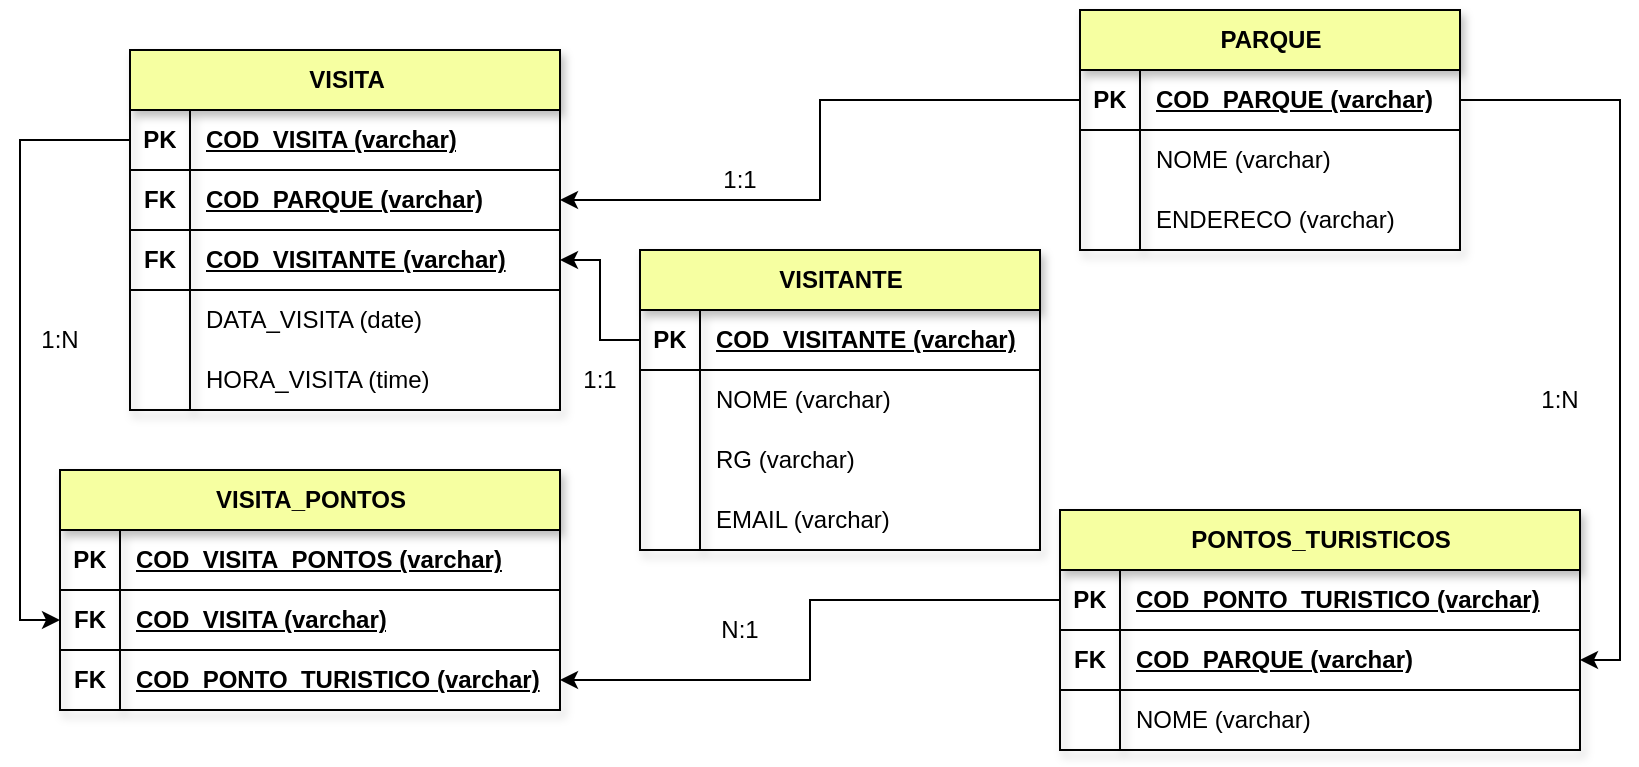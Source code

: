 <mxfile version="21.7.5" type="device">
  <diagram id="R2lEEEUBdFMjLlhIrx00" name="Page-1">
    <mxGraphModel dx="1753" dy="1497" grid="1" gridSize="10" guides="1" tooltips="1" connect="1" arrows="1" fold="1" page="1" pageScale="1" pageWidth="850" pageHeight="1100" math="0" shadow="0" extFonts="Permanent Marker^https://fonts.googleapis.com/css?family=Permanent+Marker">
      <root>
        <mxCell id="0" />
        <mxCell id="1" parent="0" />
        <mxCell id="EZXmPWkJIfoXY4UeKL8Z-136" value="VISITA" style="shape=table;startSize=30;container=1;collapsible=1;childLayout=tableLayout;fixedRows=1;rowLines=0;fontStyle=1;align=center;resizeLast=1;html=1;fillColor=#F6FFA1;shadow=1;" vertex="1" parent="1">
          <mxGeometry x="15" y="-30" width="215" height="180" as="geometry" />
        </mxCell>
        <mxCell id="EZXmPWkJIfoXY4UeKL8Z-152" value="" style="shape=tableRow;horizontal=0;startSize=0;swimlaneHead=0;swimlaneBody=0;fillColor=none;collapsible=0;dropTarget=0;points=[[0,0.5],[1,0.5]];portConstraint=eastwest;top=0;left=0;right=0;bottom=1;" vertex="1" parent="EZXmPWkJIfoXY4UeKL8Z-136">
          <mxGeometry y="30" width="215" height="30" as="geometry" />
        </mxCell>
        <mxCell id="EZXmPWkJIfoXY4UeKL8Z-153" value="PK" style="shape=partialRectangle;connectable=0;fillColor=none;top=0;left=0;bottom=0;right=0;fontStyle=1;overflow=hidden;whiteSpace=wrap;html=1;" vertex="1" parent="EZXmPWkJIfoXY4UeKL8Z-152">
          <mxGeometry width="30" height="30" as="geometry">
            <mxRectangle width="30" height="30" as="alternateBounds" />
          </mxGeometry>
        </mxCell>
        <mxCell id="EZXmPWkJIfoXY4UeKL8Z-154" value="COD_VISITA (varchar)" style="shape=partialRectangle;connectable=0;fillColor=none;top=0;left=0;bottom=0;right=0;align=left;spacingLeft=6;fontStyle=5;overflow=hidden;whiteSpace=wrap;html=1;" vertex="1" parent="EZXmPWkJIfoXY4UeKL8Z-152">
          <mxGeometry x="30" width="185" height="30" as="geometry">
            <mxRectangle width="185" height="30" as="alternateBounds" />
          </mxGeometry>
        </mxCell>
        <mxCell id="EZXmPWkJIfoXY4UeKL8Z-137" value="" style="shape=tableRow;horizontal=0;startSize=0;swimlaneHead=0;swimlaneBody=0;fillColor=none;collapsible=0;dropTarget=0;points=[[0,0.5],[1,0.5]];portConstraint=eastwest;top=0;left=0;right=0;bottom=1;" vertex="1" parent="EZXmPWkJIfoXY4UeKL8Z-136">
          <mxGeometry y="60" width="215" height="30" as="geometry" />
        </mxCell>
        <mxCell id="EZXmPWkJIfoXY4UeKL8Z-138" value="FK" style="shape=partialRectangle;connectable=0;fillColor=none;top=0;left=0;bottom=0;right=0;fontStyle=1;overflow=hidden;whiteSpace=wrap;html=1;" vertex="1" parent="EZXmPWkJIfoXY4UeKL8Z-137">
          <mxGeometry width="30" height="30" as="geometry">
            <mxRectangle width="30" height="30" as="alternateBounds" />
          </mxGeometry>
        </mxCell>
        <mxCell id="EZXmPWkJIfoXY4UeKL8Z-139" value="COD_PARQUE (varchar)" style="shape=partialRectangle;connectable=0;fillColor=none;top=0;left=0;bottom=0;right=0;align=left;spacingLeft=6;fontStyle=5;overflow=hidden;whiteSpace=wrap;html=1;" vertex="1" parent="EZXmPWkJIfoXY4UeKL8Z-137">
          <mxGeometry x="30" width="185" height="30" as="geometry">
            <mxRectangle width="185" height="30" as="alternateBounds" />
          </mxGeometry>
        </mxCell>
        <mxCell id="EZXmPWkJIfoXY4UeKL8Z-158" value="" style="shape=tableRow;horizontal=0;startSize=0;swimlaneHead=0;swimlaneBody=0;fillColor=none;collapsible=0;dropTarget=0;points=[[0,0.5],[1,0.5]];portConstraint=eastwest;top=0;left=0;right=0;bottom=1;" vertex="1" parent="EZXmPWkJIfoXY4UeKL8Z-136">
          <mxGeometry y="90" width="215" height="30" as="geometry" />
        </mxCell>
        <mxCell id="EZXmPWkJIfoXY4UeKL8Z-159" value="FK" style="shape=partialRectangle;connectable=0;fillColor=none;top=0;left=0;bottom=0;right=0;fontStyle=1;overflow=hidden;whiteSpace=wrap;html=1;" vertex="1" parent="EZXmPWkJIfoXY4UeKL8Z-158">
          <mxGeometry width="30" height="30" as="geometry">
            <mxRectangle width="30" height="30" as="alternateBounds" />
          </mxGeometry>
        </mxCell>
        <mxCell id="EZXmPWkJIfoXY4UeKL8Z-160" value="COD_VISITANTE (varchar)" style="shape=partialRectangle;connectable=0;fillColor=none;top=0;left=0;bottom=0;right=0;align=left;spacingLeft=6;fontStyle=5;overflow=hidden;whiteSpace=wrap;html=1;" vertex="1" parent="EZXmPWkJIfoXY4UeKL8Z-158">
          <mxGeometry x="30" width="185" height="30" as="geometry">
            <mxRectangle width="185" height="30" as="alternateBounds" />
          </mxGeometry>
        </mxCell>
        <mxCell id="EZXmPWkJIfoXY4UeKL8Z-140" value="" style="shape=tableRow;horizontal=0;startSize=0;swimlaneHead=0;swimlaneBody=0;fillColor=none;collapsible=0;dropTarget=0;points=[[0,0.5],[1,0.5]];portConstraint=eastwest;top=0;left=0;right=0;bottom=0;" vertex="1" parent="EZXmPWkJIfoXY4UeKL8Z-136">
          <mxGeometry y="120" width="215" height="30" as="geometry" />
        </mxCell>
        <mxCell id="EZXmPWkJIfoXY4UeKL8Z-141" value="" style="shape=partialRectangle;connectable=0;fillColor=none;top=0;left=0;bottom=0;right=0;editable=1;overflow=hidden;whiteSpace=wrap;html=1;" vertex="1" parent="EZXmPWkJIfoXY4UeKL8Z-140">
          <mxGeometry width="30" height="30" as="geometry">
            <mxRectangle width="30" height="30" as="alternateBounds" />
          </mxGeometry>
        </mxCell>
        <mxCell id="EZXmPWkJIfoXY4UeKL8Z-142" value="DATA_VISITA (date)" style="shape=partialRectangle;connectable=0;fillColor=none;top=0;left=0;bottom=0;right=0;align=left;spacingLeft=6;overflow=hidden;whiteSpace=wrap;html=1;" vertex="1" parent="EZXmPWkJIfoXY4UeKL8Z-140">
          <mxGeometry x="30" width="185" height="30" as="geometry">
            <mxRectangle width="185" height="30" as="alternateBounds" />
          </mxGeometry>
        </mxCell>
        <mxCell id="EZXmPWkJIfoXY4UeKL8Z-143" value="" style="shape=tableRow;horizontal=0;startSize=0;swimlaneHead=0;swimlaneBody=0;fillColor=none;collapsible=0;dropTarget=0;points=[[0,0.5],[1,0.5]];portConstraint=eastwest;top=0;left=0;right=0;bottom=0;" vertex="1" parent="EZXmPWkJIfoXY4UeKL8Z-136">
          <mxGeometry y="150" width="215" height="30" as="geometry" />
        </mxCell>
        <mxCell id="EZXmPWkJIfoXY4UeKL8Z-144" value="" style="shape=partialRectangle;connectable=0;fillColor=none;top=0;left=0;bottom=0;right=0;editable=1;overflow=hidden;whiteSpace=wrap;html=1;" vertex="1" parent="EZXmPWkJIfoXY4UeKL8Z-143">
          <mxGeometry width="30" height="30" as="geometry">
            <mxRectangle width="30" height="30" as="alternateBounds" />
          </mxGeometry>
        </mxCell>
        <mxCell id="EZXmPWkJIfoXY4UeKL8Z-145" value="HORA_VISITA (time)" style="shape=partialRectangle;connectable=0;fillColor=none;top=0;left=0;bottom=0;right=0;align=left;spacingLeft=6;overflow=hidden;whiteSpace=wrap;html=1;" vertex="1" parent="EZXmPWkJIfoXY4UeKL8Z-143">
          <mxGeometry x="30" width="185" height="30" as="geometry">
            <mxRectangle width="185" height="30" as="alternateBounds" />
          </mxGeometry>
        </mxCell>
        <mxCell id="EZXmPWkJIfoXY4UeKL8Z-236" value="VISITANTE" style="shape=table;startSize=30;container=1;collapsible=1;childLayout=tableLayout;fixedRows=1;rowLines=0;fontStyle=1;align=center;resizeLast=1;html=1;fillColor=#F6FFA1;shadow=1;" vertex="1" parent="1">
          <mxGeometry x="270" y="70" width="200" height="150" as="geometry" />
        </mxCell>
        <mxCell id="EZXmPWkJIfoXY4UeKL8Z-237" value="" style="shape=tableRow;horizontal=0;startSize=0;swimlaneHead=0;swimlaneBody=0;fillColor=none;collapsible=0;dropTarget=0;points=[[0,0.5],[1,0.5]];portConstraint=eastwest;top=0;left=0;right=0;bottom=1;" vertex="1" parent="EZXmPWkJIfoXY4UeKL8Z-236">
          <mxGeometry y="30" width="200" height="30" as="geometry" />
        </mxCell>
        <mxCell id="EZXmPWkJIfoXY4UeKL8Z-238" value="PK" style="shape=partialRectangle;connectable=0;fillColor=none;top=0;left=0;bottom=0;right=0;fontStyle=1;overflow=hidden;whiteSpace=wrap;html=1;" vertex="1" parent="EZXmPWkJIfoXY4UeKL8Z-237">
          <mxGeometry width="30" height="30" as="geometry">
            <mxRectangle width="30" height="30" as="alternateBounds" />
          </mxGeometry>
        </mxCell>
        <mxCell id="EZXmPWkJIfoXY4UeKL8Z-239" value="COD_VISITANTE (varchar)" style="shape=partialRectangle;connectable=0;fillColor=none;top=0;left=0;bottom=0;right=0;align=left;spacingLeft=6;fontStyle=5;overflow=hidden;whiteSpace=wrap;html=1;" vertex="1" parent="EZXmPWkJIfoXY4UeKL8Z-237">
          <mxGeometry x="30" width="170" height="30" as="geometry">
            <mxRectangle width="170" height="30" as="alternateBounds" />
          </mxGeometry>
        </mxCell>
        <mxCell id="EZXmPWkJIfoXY4UeKL8Z-246" value="" style="shape=tableRow;horizontal=0;startSize=0;swimlaneHead=0;swimlaneBody=0;fillColor=none;collapsible=0;dropTarget=0;points=[[0,0.5],[1,0.5]];portConstraint=eastwest;top=0;left=0;right=0;bottom=0;" vertex="1" parent="EZXmPWkJIfoXY4UeKL8Z-236">
          <mxGeometry y="60" width="200" height="30" as="geometry" />
        </mxCell>
        <mxCell id="EZXmPWkJIfoXY4UeKL8Z-247" value="" style="shape=partialRectangle;connectable=0;fillColor=none;top=0;left=0;bottom=0;right=0;editable=1;overflow=hidden;whiteSpace=wrap;html=1;" vertex="1" parent="EZXmPWkJIfoXY4UeKL8Z-246">
          <mxGeometry width="30" height="30" as="geometry">
            <mxRectangle width="30" height="30" as="alternateBounds" />
          </mxGeometry>
        </mxCell>
        <mxCell id="EZXmPWkJIfoXY4UeKL8Z-248" value="NOME (varchar)&amp;nbsp;" style="shape=partialRectangle;connectable=0;fillColor=none;top=0;left=0;bottom=0;right=0;align=left;spacingLeft=6;overflow=hidden;whiteSpace=wrap;html=1;" vertex="1" parent="EZXmPWkJIfoXY4UeKL8Z-246">
          <mxGeometry x="30" width="170" height="30" as="geometry">
            <mxRectangle width="170" height="30" as="alternateBounds" />
          </mxGeometry>
        </mxCell>
        <mxCell id="EZXmPWkJIfoXY4UeKL8Z-249" value="" style="shape=tableRow;horizontal=0;startSize=0;swimlaneHead=0;swimlaneBody=0;fillColor=none;collapsible=0;dropTarget=0;points=[[0,0.5],[1,0.5]];portConstraint=eastwest;top=0;left=0;right=0;bottom=0;" vertex="1" parent="EZXmPWkJIfoXY4UeKL8Z-236">
          <mxGeometry y="90" width="200" height="30" as="geometry" />
        </mxCell>
        <mxCell id="EZXmPWkJIfoXY4UeKL8Z-250" value="" style="shape=partialRectangle;connectable=0;fillColor=none;top=0;left=0;bottom=0;right=0;editable=1;overflow=hidden;whiteSpace=wrap;html=1;" vertex="1" parent="EZXmPWkJIfoXY4UeKL8Z-249">
          <mxGeometry width="30" height="30" as="geometry">
            <mxRectangle width="30" height="30" as="alternateBounds" />
          </mxGeometry>
        </mxCell>
        <mxCell id="EZXmPWkJIfoXY4UeKL8Z-251" value="RG (varchar)" style="shape=partialRectangle;connectable=0;fillColor=none;top=0;left=0;bottom=0;right=0;align=left;spacingLeft=6;overflow=hidden;whiteSpace=wrap;html=1;" vertex="1" parent="EZXmPWkJIfoXY4UeKL8Z-249">
          <mxGeometry x="30" width="170" height="30" as="geometry">
            <mxRectangle width="170" height="30" as="alternateBounds" />
          </mxGeometry>
        </mxCell>
        <mxCell id="EZXmPWkJIfoXY4UeKL8Z-252" value="" style="shape=tableRow;horizontal=0;startSize=0;swimlaneHead=0;swimlaneBody=0;fillColor=none;collapsible=0;dropTarget=0;points=[[0,0.5],[1,0.5]];portConstraint=eastwest;top=0;left=0;right=0;bottom=0;" vertex="1" parent="EZXmPWkJIfoXY4UeKL8Z-236">
          <mxGeometry y="120" width="200" height="30" as="geometry" />
        </mxCell>
        <mxCell id="EZXmPWkJIfoXY4UeKL8Z-253" value="" style="shape=partialRectangle;connectable=0;fillColor=none;top=0;left=0;bottom=0;right=0;editable=1;overflow=hidden;whiteSpace=wrap;html=1;" vertex="1" parent="EZXmPWkJIfoXY4UeKL8Z-252">
          <mxGeometry width="30" height="30" as="geometry">
            <mxRectangle width="30" height="30" as="alternateBounds" />
          </mxGeometry>
        </mxCell>
        <mxCell id="EZXmPWkJIfoXY4UeKL8Z-254" value="EMAIL (varchar)" style="shape=partialRectangle;connectable=0;fillColor=none;top=0;left=0;bottom=0;right=0;align=left;spacingLeft=6;overflow=hidden;whiteSpace=wrap;html=1;" vertex="1" parent="EZXmPWkJIfoXY4UeKL8Z-252">
          <mxGeometry x="30" width="170" height="30" as="geometry">
            <mxRectangle width="170" height="30" as="alternateBounds" />
          </mxGeometry>
        </mxCell>
        <mxCell id="EZXmPWkJIfoXY4UeKL8Z-257" value="PARQUE" style="shape=table;startSize=30;container=1;collapsible=1;childLayout=tableLayout;fixedRows=1;rowLines=0;fontStyle=1;align=center;resizeLast=1;html=1;fillColor=#F6FFA1;shadow=1;" vertex="1" parent="1">
          <mxGeometry x="490" y="-50" width="190" height="120" as="geometry" />
        </mxCell>
        <mxCell id="EZXmPWkJIfoXY4UeKL8Z-258" value="" style="shape=tableRow;horizontal=0;startSize=0;swimlaneHead=0;swimlaneBody=0;fillColor=none;collapsible=0;dropTarget=0;points=[[0,0.5],[1,0.5]];portConstraint=eastwest;top=0;left=0;right=0;bottom=1;" vertex="1" parent="EZXmPWkJIfoXY4UeKL8Z-257">
          <mxGeometry y="30" width="190" height="30" as="geometry" />
        </mxCell>
        <mxCell id="EZXmPWkJIfoXY4UeKL8Z-259" value="PK" style="shape=partialRectangle;connectable=0;fillColor=none;top=0;left=0;bottom=0;right=0;fontStyle=1;overflow=hidden;whiteSpace=wrap;html=1;" vertex="1" parent="EZXmPWkJIfoXY4UeKL8Z-258">
          <mxGeometry width="30" height="30" as="geometry">
            <mxRectangle width="30" height="30" as="alternateBounds" />
          </mxGeometry>
        </mxCell>
        <mxCell id="EZXmPWkJIfoXY4UeKL8Z-260" value="COD_PARQUE (varchar)" style="shape=partialRectangle;connectable=0;fillColor=none;top=0;left=0;bottom=0;right=0;align=left;spacingLeft=6;fontStyle=5;overflow=hidden;whiteSpace=wrap;html=1;" vertex="1" parent="EZXmPWkJIfoXY4UeKL8Z-258">
          <mxGeometry x="30" width="160" height="30" as="geometry">
            <mxRectangle width="160" height="30" as="alternateBounds" />
          </mxGeometry>
        </mxCell>
        <mxCell id="EZXmPWkJIfoXY4UeKL8Z-261" value="" style="shape=tableRow;horizontal=0;startSize=0;swimlaneHead=0;swimlaneBody=0;fillColor=none;collapsible=0;dropTarget=0;points=[[0,0.5],[1,0.5]];portConstraint=eastwest;top=0;left=0;right=0;bottom=0;" vertex="1" parent="EZXmPWkJIfoXY4UeKL8Z-257">
          <mxGeometry y="60" width="190" height="30" as="geometry" />
        </mxCell>
        <mxCell id="EZXmPWkJIfoXY4UeKL8Z-262" value="" style="shape=partialRectangle;connectable=0;fillColor=none;top=0;left=0;bottom=0;right=0;editable=1;overflow=hidden;whiteSpace=wrap;html=1;" vertex="1" parent="EZXmPWkJIfoXY4UeKL8Z-261">
          <mxGeometry width="30" height="30" as="geometry">
            <mxRectangle width="30" height="30" as="alternateBounds" />
          </mxGeometry>
        </mxCell>
        <mxCell id="EZXmPWkJIfoXY4UeKL8Z-263" value="NOME (varchar)" style="shape=partialRectangle;connectable=0;fillColor=none;top=0;left=0;bottom=0;right=0;align=left;spacingLeft=6;overflow=hidden;whiteSpace=wrap;html=1;" vertex="1" parent="EZXmPWkJIfoXY4UeKL8Z-261">
          <mxGeometry x="30" width="160" height="30" as="geometry">
            <mxRectangle width="160" height="30" as="alternateBounds" />
          </mxGeometry>
        </mxCell>
        <mxCell id="EZXmPWkJIfoXY4UeKL8Z-264" value="" style="shape=tableRow;horizontal=0;startSize=0;swimlaneHead=0;swimlaneBody=0;fillColor=none;collapsible=0;dropTarget=0;points=[[0,0.5],[1,0.5]];portConstraint=eastwest;top=0;left=0;right=0;bottom=0;" vertex="1" parent="EZXmPWkJIfoXY4UeKL8Z-257">
          <mxGeometry y="90" width="190" height="30" as="geometry" />
        </mxCell>
        <mxCell id="EZXmPWkJIfoXY4UeKL8Z-265" value="" style="shape=partialRectangle;connectable=0;fillColor=none;top=0;left=0;bottom=0;right=0;editable=1;overflow=hidden;whiteSpace=wrap;html=1;" vertex="1" parent="EZXmPWkJIfoXY4UeKL8Z-264">
          <mxGeometry width="30" height="30" as="geometry">
            <mxRectangle width="30" height="30" as="alternateBounds" />
          </mxGeometry>
        </mxCell>
        <mxCell id="EZXmPWkJIfoXY4UeKL8Z-266" value="ENDERECO (varchar)" style="shape=partialRectangle;connectable=0;fillColor=none;top=0;left=0;bottom=0;right=0;align=left;spacingLeft=6;overflow=hidden;whiteSpace=wrap;html=1;" vertex="1" parent="EZXmPWkJIfoXY4UeKL8Z-264">
          <mxGeometry x="30" width="160" height="30" as="geometry">
            <mxRectangle width="160" height="30" as="alternateBounds" />
          </mxGeometry>
        </mxCell>
        <mxCell id="EZXmPWkJIfoXY4UeKL8Z-270" value="PONTOS_TURISTICOS" style="shape=table;startSize=30;container=1;collapsible=1;childLayout=tableLayout;fixedRows=1;rowLines=0;fontStyle=1;align=center;resizeLast=1;html=1;fillColor=#F6FFA1;shadow=1;" vertex="1" parent="1">
          <mxGeometry x="480" y="200" width="260" height="120" as="geometry" />
        </mxCell>
        <mxCell id="EZXmPWkJIfoXY4UeKL8Z-271" value="" style="shape=tableRow;horizontal=0;startSize=0;swimlaneHead=0;swimlaneBody=0;fillColor=none;collapsible=0;dropTarget=0;points=[[0,0.5],[1,0.5]];portConstraint=eastwest;top=0;left=0;right=0;bottom=1;" vertex="1" parent="EZXmPWkJIfoXY4UeKL8Z-270">
          <mxGeometry y="30" width="260" height="30" as="geometry" />
        </mxCell>
        <mxCell id="EZXmPWkJIfoXY4UeKL8Z-272" value="PK" style="shape=partialRectangle;connectable=0;fillColor=none;top=0;left=0;bottom=0;right=0;fontStyle=1;overflow=hidden;whiteSpace=wrap;html=1;" vertex="1" parent="EZXmPWkJIfoXY4UeKL8Z-271">
          <mxGeometry width="30" height="30" as="geometry">
            <mxRectangle width="30" height="30" as="alternateBounds" />
          </mxGeometry>
        </mxCell>
        <mxCell id="EZXmPWkJIfoXY4UeKL8Z-273" value="COD_PONTO_TURISTICO (varchar)" style="shape=partialRectangle;connectable=0;fillColor=none;top=0;left=0;bottom=0;right=0;align=left;spacingLeft=6;fontStyle=5;overflow=hidden;whiteSpace=wrap;html=1;" vertex="1" parent="EZXmPWkJIfoXY4UeKL8Z-271">
          <mxGeometry x="30" width="230" height="30" as="geometry">
            <mxRectangle width="230" height="30" as="alternateBounds" />
          </mxGeometry>
        </mxCell>
        <mxCell id="EZXmPWkJIfoXY4UeKL8Z-280" value="" style="shape=tableRow;horizontal=0;startSize=0;swimlaneHead=0;swimlaneBody=0;fillColor=none;collapsible=0;dropTarget=0;points=[[0,0.5],[1,0.5]];portConstraint=eastwest;top=0;left=0;right=0;bottom=1;" vertex="1" parent="EZXmPWkJIfoXY4UeKL8Z-270">
          <mxGeometry y="60" width="260" height="30" as="geometry" />
        </mxCell>
        <mxCell id="EZXmPWkJIfoXY4UeKL8Z-281" value="FK" style="shape=partialRectangle;connectable=0;fillColor=none;top=0;left=0;bottom=0;right=0;fontStyle=1;overflow=hidden;whiteSpace=wrap;html=1;" vertex="1" parent="EZXmPWkJIfoXY4UeKL8Z-280">
          <mxGeometry width="30" height="30" as="geometry">
            <mxRectangle width="30" height="30" as="alternateBounds" />
          </mxGeometry>
        </mxCell>
        <mxCell id="EZXmPWkJIfoXY4UeKL8Z-282" value="COD_PARQUE (varchar)" style="shape=partialRectangle;connectable=0;fillColor=none;top=0;left=0;bottom=0;right=0;align=left;spacingLeft=6;fontStyle=5;overflow=hidden;whiteSpace=wrap;html=1;" vertex="1" parent="EZXmPWkJIfoXY4UeKL8Z-280">
          <mxGeometry x="30" width="230" height="30" as="geometry">
            <mxRectangle width="230" height="30" as="alternateBounds" />
          </mxGeometry>
        </mxCell>
        <mxCell id="EZXmPWkJIfoXY4UeKL8Z-274" value="" style="shape=tableRow;horizontal=0;startSize=0;swimlaneHead=0;swimlaneBody=0;fillColor=none;collapsible=0;dropTarget=0;points=[[0,0.5],[1,0.5]];portConstraint=eastwest;top=0;left=0;right=0;bottom=0;" vertex="1" parent="EZXmPWkJIfoXY4UeKL8Z-270">
          <mxGeometry y="90" width="260" height="30" as="geometry" />
        </mxCell>
        <mxCell id="EZXmPWkJIfoXY4UeKL8Z-275" value="" style="shape=partialRectangle;connectable=0;fillColor=none;top=0;left=0;bottom=0;right=0;editable=1;overflow=hidden;whiteSpace=wrap;html=1;" vertex="1" parent="EZXmPWkJIfoXY4UeKL8Z-274">
          <mxGeometry width="30" height="30" as="geometry">
            <mxRectangle width="30" height="30" as="alternateBounds" />
          </mxGeometry>
        </mxCell>
        <mxCell id="EZXmPWkJIfoXY4UeKL8Z-276" value="NOME (varchar)" style="shape=partialRectangle;connectable=0;fillColor=none;top=0;left=0;bottom=0;right=0;align=left;spacingLeft=6;overflow=hidden;whiteSpace=wrap;html=1;" vertex="1" parent="EZXmPWkJIfoXY4UeKL8Z-274">
          <mxGeometry x="30" width="230" height="30" as="geometry">
            <mxRectangle width="230" height="30" as="alternateBounds" />
          </mxGeometry>
        </mxCell>
        <mxCell id="EZXmPWkJIfoXY4UeKL8Z-283" style="edgeStyle=orthogonalEdgeStyle;rounded=0;orthogonalLoop=1;jettySize=auto;html=1;entryX=1;entryY=0.5;entryDx=0;entryDy=0;" edge="1" parent="1" source="EZXmPWkJIfoXY4UeKL8Z-258" target="EZXmPWkJIfoXY4UeKL8Z-280">
          <mxGeometry relative="1" as="geometry" />
        </mxCell>
        <mxCell id="EZXmPWkJIfoXY4UeKL8Z-284" value="VISITA_PONTOS" style="shape=table;startSize=30;container=1;collapsible=1;childLayout=tableLayout;fixedRows=1;rowLines=0;fontStyle=1;align=center;resizeLast=1;html=1;fillColor=#F6FFA1;shadow=1;" vertex="1" parent="1">
          <mxGeometry x="-20" y="180" width="250.0" height="120" as="geometry" />
        </mxCell>
        <mxCell id="EZXmPWkJIfoXY4UeKL8Z-285" value="" style="shape=tableRow;horizontal=0;startSize=0;swimlaneHead=0;swimlaneBody=0;fillColor=none;collapsible=0;dropTarget=0;points=[[0,0.5],[1,0.5]];portConstraint=eastwest;top=0;left=0;right=0;bottom=1;" vertex="1" parent="EZXmPWkJIfoXY4UeKL8Z-284">
          <mxGeometry y="30" width="250.0" height="30" as="geometry" />
        </mxCell>
        <mxCell id="EZXmPWkJIfoXY4UeKL8Z-286" value="PK" style="shape=partialRectangle;connectable=0;fillColor=none;top=0;left=0;bottom=0;right=0;fontStyle=1;overflow=hidden;whiteSpace=wrap;html=1;" vertex="1" parent="EZXmPWkJIfoXY4UeKL8Z-285">
          <mxGeometry width="30" height="30" as="geometry">
            <mxRectangle width="30" height="30" as="alternateBounds" />
          </mxGeometry>
        </mxCell>
        <mxCell id="EZXmPWkJIfoXY4UeKL8Z-287" value="COD_VISITA_PONTOS (varchar)" style="shape=partialRectangle;connectable=0;fillColor=none;top=0;left=0;bottom=0;right=0;align=left;spacingLeft=6;fontStyle=5;overflow=hidden;whiteSpace=wrap;html=1;" vertex="1" parent="EZXmPWkJIfoXY4UeKL8Z-285">
          <mxGeometry x="30" width="220.0" height="30" as="geometry">
            <mxRectangle width="220.0" height="30" as="alternateBounds" />
          </mxGeometry>
        </mxCell>
        <mxCell id="EZXmPWkJIfoXY4UeKL8Z-297" value="" style="shape=tableRow;horizontal=0;startSize=0;swimlaneHead=0;swimlaneBody=0;fillColor=none;collapsible=0;dropTarget=0;points=[[0,0.5],[1,0.5]];portConstraint=eastwest;top=0;left=0;right=0;bottom=1;" vertex="1" parent="EZXmPWkJIfoXY4UeKL8Z-284">
          <mxGeometry y="60" width="250.0" height="30" as="geometry" />
        </mxCell>
        <mxCell id="EZXmPWkJIfoXY4UeKL8Z-298" value="FK" style="shape=partialRectangle;connectable=0;fillColor=none;top=0;left=0;bottom=0;right=0;fontStyle=1;overflow=hidden;whiteSpace=wrap;html=1;" vertex="1" parent="EZXmPWkJIfoXY4UeKL8Z-297">
          <mxGeometry width="30" height="30" as="geometry">
            <mxRectangle width="30" height="30" as="alternateBounds" />
          </mxGeometry>
        </mxCell>
        <mxCell id="EZXmPWkJIfoXY4UeKL8Z-299" value="COD_VISITA (varchar)" style="shape=partialRectangle;connectable=0;fillColor=none;top=0;left=0;bottom=0;right=0;align=left;spacingLeft=6;fontStyle=5;overflow=hidden;whiteSpace=wrap;html=1;" vertex="1" parent="EZXmPWkJIfoXY4UeKL8Z-297">
          <mxGeometry x="30" width="220.0" height="30" as="geometry">
            <mxRectangle width="220.0" height="30" as="alternateBounds" />
          </mxGeometry>
        </mxCell>
        <mxCell id="EZXmPWkJIfoXY4UeKL8Z-300" value="" style="shape=tableRow;horizontal=0;startSize=0;swimlaneHead=0;swimlaneBody=0;fillColor=none;collapsible=0;dropTarget=0;points=[[0,0.5],[1,0.5]];portConstraint=eastwest;top=0;left=0;right=0;bottom=1;" vertex="1" parent="EZXmPWkJIfoXY4UeKL8Z-284">
          <mxGeometry y="90" width="250.0" height="30" as="geometry" />
        </mxCell>
        <mxCell id="EZXmPWkJIfoXY4UeKL8Z-301" value="FK" style="shape=partialRectangle;connectable=0;fillColor=none;top=0;left=0;bottom=0;right=0;fontStyle=1;overflow=hidden;whiteSpace=wrap;html=1;" vertex="1" parent="EZXmPWkJIfoXY4UeKL8Z-300">
          <mxGeometry width="30" height="30" as="geometry">
            <mxRectangle width="30" height="30" as="alternateBounds" />
          </mxGeometry>
        </mxCell>
        <mxCell id="EZXmPWkJIfoXY4UeKL8Z-302" value="COD_PONTO_TURISTICO (varchar)" style="shape=partialRectangle;connectable=0;fillColor=none;top=0;left=0;bottom=0;right=0;align=left;spacingLeft=6;fontStyle=5;overflow=hidden;whiteSpace=wrap;html=1;" vertex="1" parent="EZXmPWkJIfoXY4UeKL8Z-300">
          <mxGeometry x="30" width="220.0" height="30" as="geometry">
            <mxRectangle width="220.0" height="30" as="alternateBounds" />
          </mxGeometry>
        </mxCell>
        <mxCell id="EZXmPWkJIfoXY4UeKL8Z-303" style="edgeStyle=orthogonalEdgeStyle;rounded=0;orthogonalLoop=1;jettySize=auto;html=1;entryX=0;entryY=0.5;entryDx=0;entryDy=0;" edge="1" parent="1" source="EZXmPWkJIfoXY4UeKL8Z-152" target="EZXmPWkJIfoXY4UeKL8Z-297">
          <mxGeometry relative="1" as="geometry" />
        </mxCell>
        <mxCell id="EZXmPWkJIfoXY4UeKL8Z-305" style="edgeStyle=orthogonalEdgeStyle;rounded=0;orthogonalLoop=1;jettySize=auto;html=1;entryX=1;entryY=0.5;entryDx=0;entryDy=0;" edge="1" parent="1" source="EZXmPWkJIfoXY4UeKL8Z-271" target="EZXmPWkJIfoXY4UeKL8Z-300">
          <mxGeometry relative="1" as="geometry" />
        </mxCell>
        <mxCell id="EZXmPWkJIfoXY4UeKL8Z-306" style="edgeStyle=orthogonalEdgeStyle;rounded=0;orthogonalLoop=1;jettySize=auto;html=1;entryX=1;entryY=0.5;entryDx=0;entryDy=0;exitX=0;exitY=0.5;exitDx=0;exitDy=0;" edge="1" parent="1" source="EZXmPWkJIfoXY4UeKL8Z-258" target="EZXmPWkJIfoXY4UeKL8Z-137">
          <mxGeometry relative="1" as="geometry">
            <mxPoint x="490" y="100" as="sourcePoint" />
          </mxGeometry>
        </mxCell>
        <mxCell id="EZXmPWkJIfoXY4UeKL8Z-307" style="edgeStyle=orthogonalEdgeStyle;rounded=0;orthogonalLoop=1;jettySize=auto;html=1;exitX=0;exitY=0.5;exitDx=0;exitDy=0;entryX=1;entryY=0.5;entryDx=0;entryDy=0;" edge="1" parent="1" source="EZXmPWkJIfoXY4UeKL8Z-237" target="EZXmPWkJIfoXY4UeKL8Z-158">
          <mxGeometry relative="1" as="geometry" />
        </mxCell>
        <mxCell id="EZXmPWkJIfoXY4UeKL8Z-308" value="1:1" style="text;html=1;strokeColor=none;fillColor=none;align=center;verticalAlign=middle;whiteSpace=wrap;rounded=0;" vertex="1" parent="1">
          <mxGeometry x="290" y="20" width="60" height="30" as="geometry" />
        </mxCell>
        <mxCell id="EZXmPWkJIfoXY4UeKL8Z-309" value="1:1" style="text;html=1;strokeColor=none;fillColor=none;align=center;verticalAlign=middle;whiteSpace=wrap;rounded=0;" vertex="1" parent="1">
          <mxGeometry x="220" y="120" width="60" height="30" as="geometry" />
        </mxCell>
        <mxCell id="EZXmPWkJIfoXY4UeKL8Z-310" value="1:N" style="text;html=1;strokeColor=none;fillColor=none;align=center;verticalAlign=middle;whiteSpace=wrap;rounded=0;" vertex="1" parent="1">
          <mxGeometry x="-50" y="100" width="60" height="30" as="geometry" />
        </mxCell>
        <mxCell id="EZXmPWkJIfoXY4UeKL8Z-311" value="1:N" style="text;html=1;strokeColor=none;fillColor=none;align=center;verticalAlign=middle;whiteSpace=wrap;rounded=0;" vertex="1" parent="1">
          <mxGeometry x="700" y="130" width="60" height="30" as="geometry" />
        </mxCell>
        <mxCell id="EZXmPWkJIfoXY4UeKL8Z-312" value="N:1" style="text;html=1;strokeColor=none;fillColor=none;align=center;verticalAlign=middle;whiteSpace=wrap;rounded=0;" vertex="1" parent="1">
          <mxGeometry x="290" y="245" width="60" height="30" as="geometry" />
        </mxCell>
      </root>
    </mxGraphModel>
  </diagram>
</mxfile>
